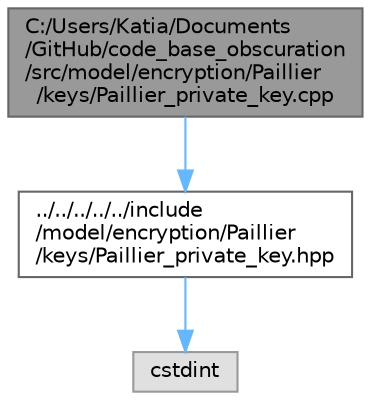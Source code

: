 digraph "C:/Users/Katia/Documents/GitHub/code_base_obscuration/src/model/encryption/Paillier/keys/Paillier_private_key.cpp"
{
 // LATEX_PDF_SIZE
  bgcolor="transparent";
  edge [fontname=Helvetica,fontsize=10,labelfontname=Helvetica,labelfontsize=10];
  node [fontname=Helvetica,fontsize=10,shape=box,height=0.2,width=0.4];
  Node1 [id="Node000001",label="C:/Users/Katia/Documents\l/GitHub/code_base_obscuration\l/src/model/encryption/Paillier\l/keys/Paillier_private_key.cpp",height=0.2,width=0.4,color="gray40", fillcolor="grey60", style="filled", fontcolor="black",tooltip=" "];
  Node1 -> Node2 [id="edge1_Node000001_Node000002",color="steelblue1",style="solid",tooltip=" "];
  Node2 [id="Node000002",label="../../../../../include\l/model/encryption/Paillier\l/keys/Paillier_private_key.hpp",height=0.2,width=0.4,color="grey40", fillcolor="white", style="filled",URL="$_paillier__private__key_8hpp.html",tooltip="Header of the Private key class in the Paillier cryptosystem."];
  Node2 -> Node3 [id="edge2_Node000002_Node000003",color="steelblue1",style="solid",tooltip=" "];
  Node3 [id="Node000003",label="cstdint",height=0.2,width=0.4,color="grey60", fillcolor="#E0E0E0", style="filled",tooltip=" "];
}
